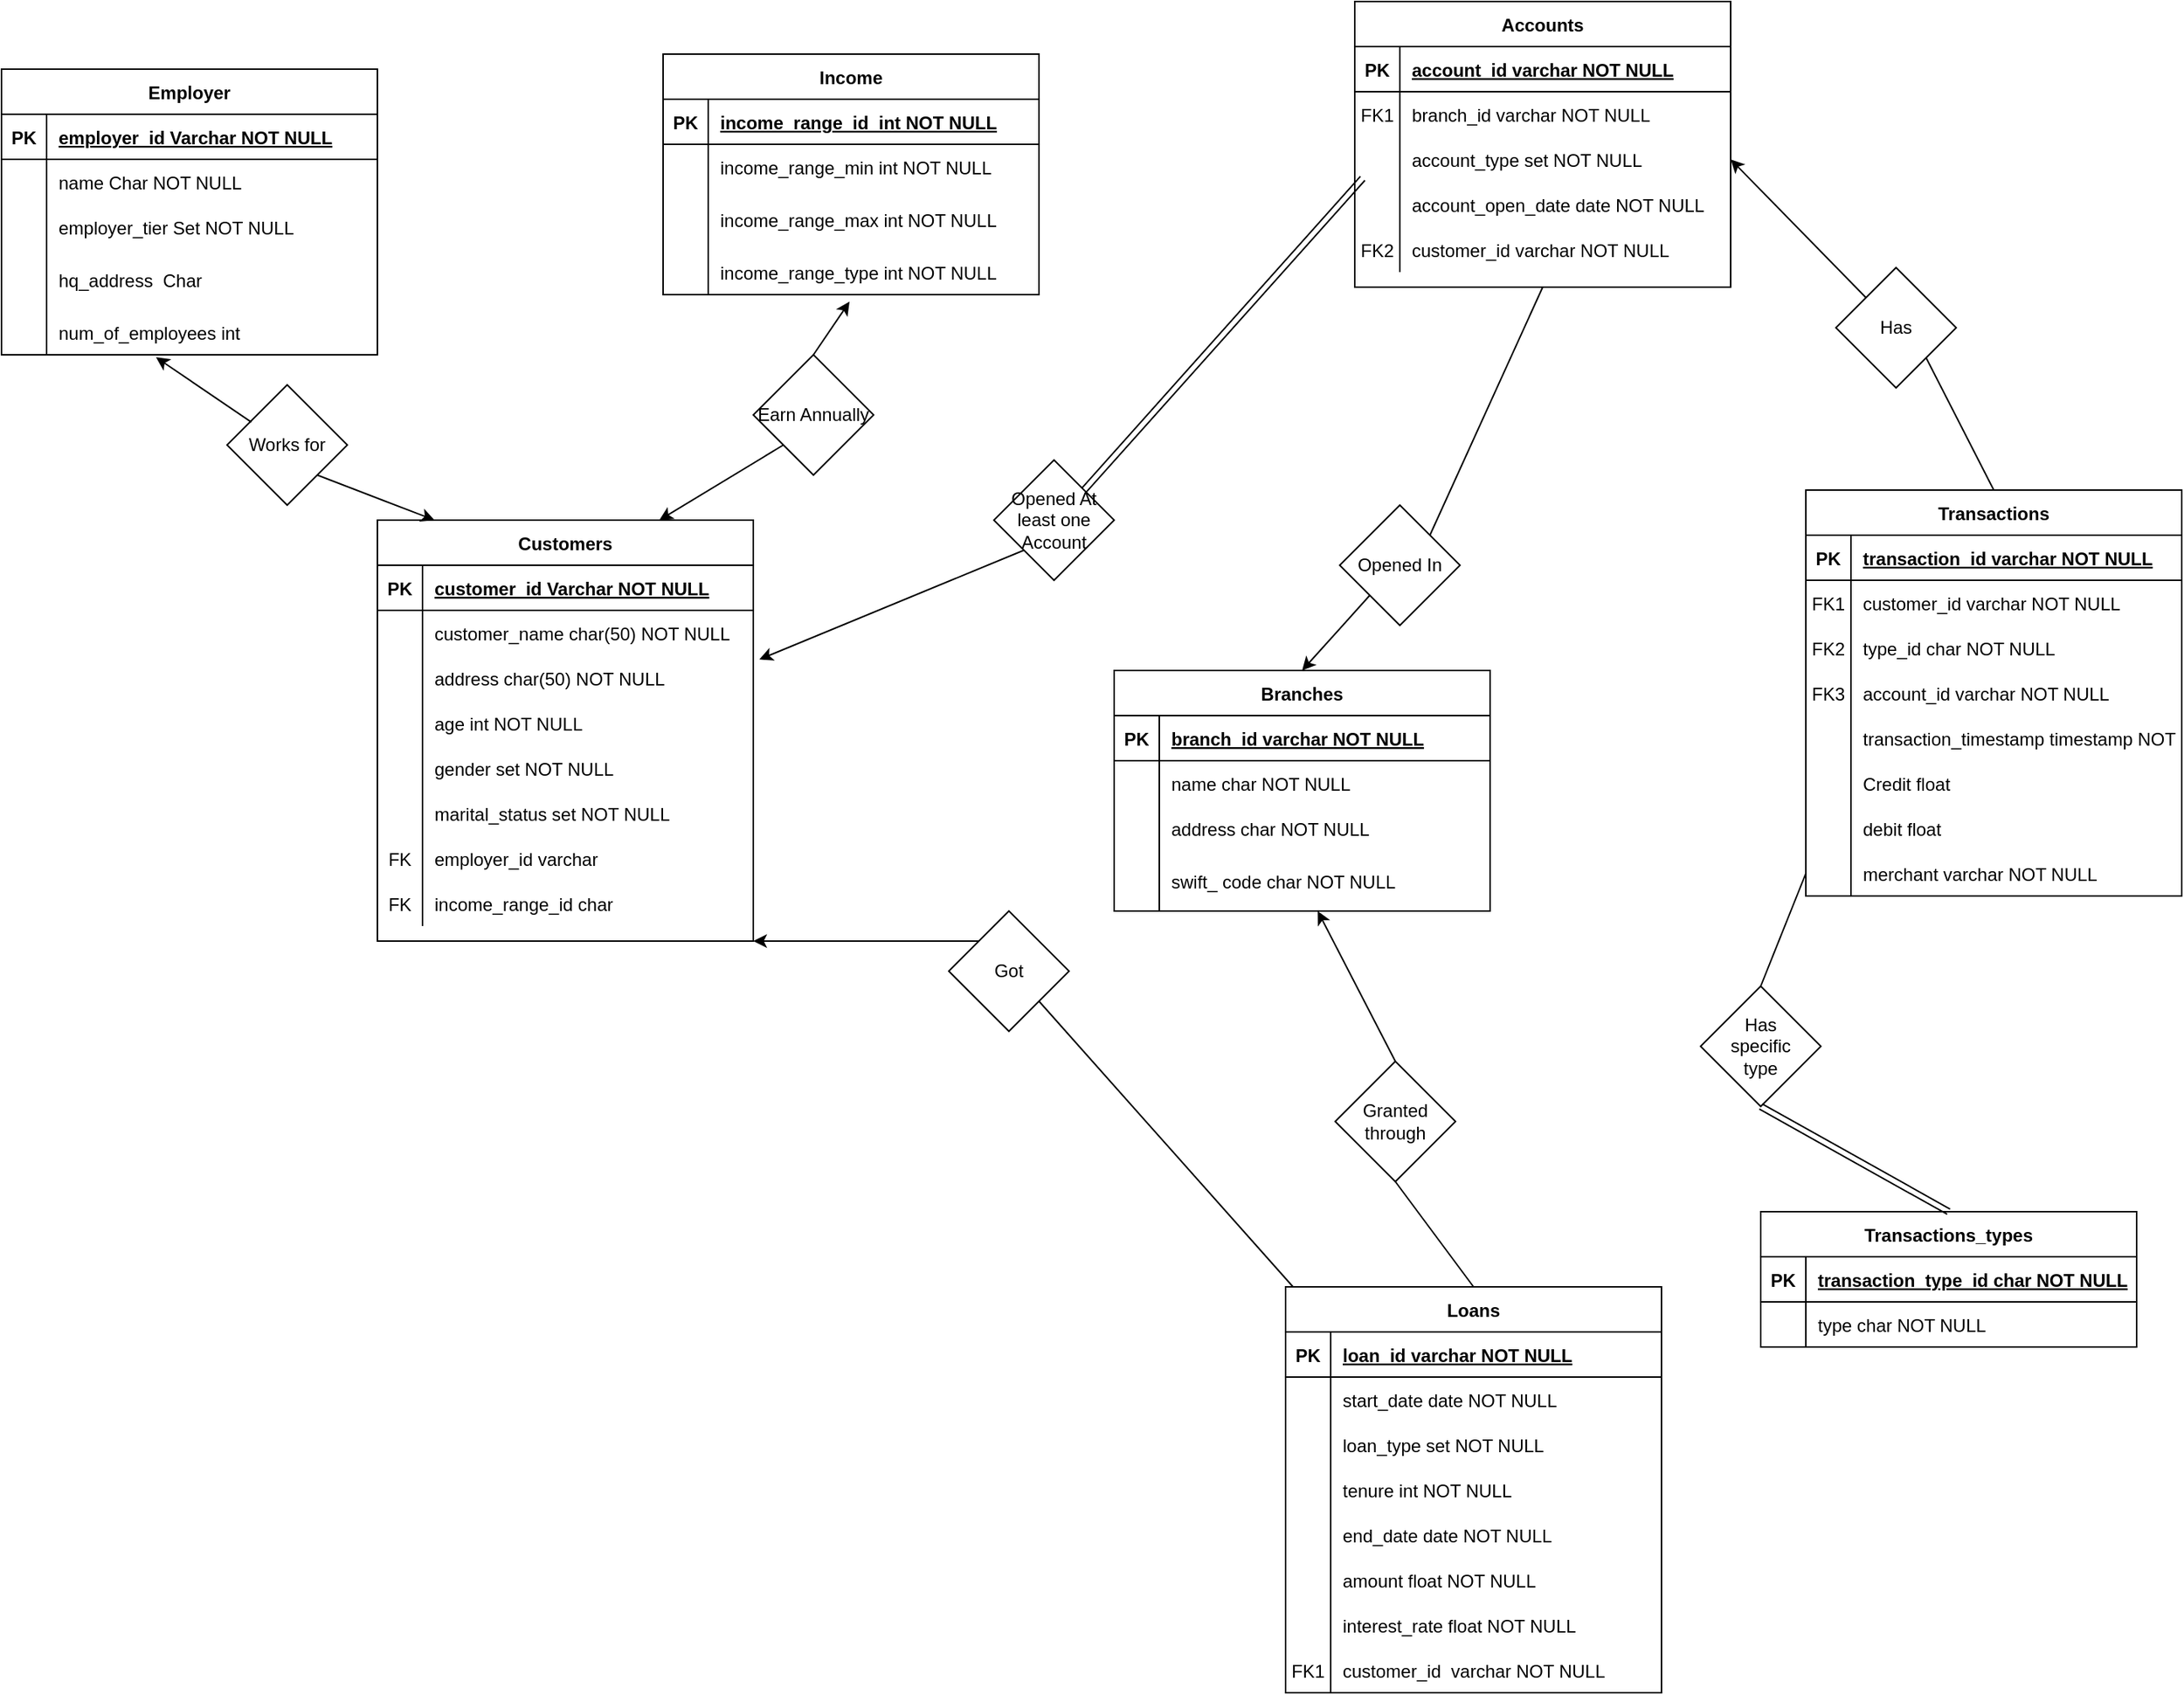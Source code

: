 <mxfile version="22.0.6" type="device">
  <diagram id="R2lEEEUBdFMjLlhIrx00" name="ER Diagram">
    <mxGraphModel dx="1114" dy="444" grid="1" gridSize="10" guides="1" tooltips="1" connect="1" arrows="1" fold="1" page="1" pageScale="1" pageWidth="827" pageHeight="583" math="0" shadow="0" extFonts="Permanent Marker^https://fonts.googleapis.com/css?family=Permanent+Marker">
      <root>
        <mxCell id="0" />
        <mxCell id="1" parent="0" />
        <mxCell id="C-vyLk0tnHw3VtMMgP7b-2" value="Accounts" style="shape=table;startSize=30;container=1;collapsible=1;childLayout=tableLayout;fixedRows=1;rowLines=0;fontStyle=1;align=center;resizeLast=1;" parent="1" vertex="1">
          <mxGeometry x="1080" y="35" width="250" height="190" as="geometry" />
        </mxCell>
        <mxCell id="C-vyLk0tnHw3VtMMgP7b-3" value="" style="shape=partialRectangle;collapsible=0;dropTarget=0;pointerEvents=0;fillColor=none;points=[[0,0.5],[1,0.5]];portConstraint=eastwest;top=0;left=0;right=0;bottom=1;" parent="C-vyLk0tnHw3VtMMgP7b-2" vertex="1">
          <mxGeometry y="30" width="250" height="30" as="geometry" />
        </mxCell>
        <mxCell id="C-vyLk0tnHw3VtMMgP7b-4" value="PK" style="shape=partialRectangle;overflow=hidden;connectable=0;fillColor=none;top=0;left=0;bottom=0;right=0;fontStyle=1;" parent="C-vyLk0tnHw3VtMMgP7b-3" vertex="1">
          <mxGeometry width="30" height="30" as="geometry">
            <mxRectangle width="30" height="30" as="alternateBounds" />
          </mxGeometry>
        </mxCell>
        <mxCell id="C-vyLk0tnHw3VtMMgP7b-5" value="account_id varchar NOT NULL " style="shape=partialRectangle;overflow=hidden;connectable=0;fillColor=none;top=0;left=0;bottom=0;right=0;align=left;spacingLeft=6;fontStyle=5;" parent="C-vyLk0tnHw3VtMMgP7b-3" vertex="1">
          <mxGeometry x="30" width="220" height="30" as="geometry">
            <mxRectangle width="220" height="30" as="alternateBounds" />
          </mxGeometry>
        </mxCell>
        <mxCell id="C-vyLk0tnHw3VtMMgP7b-9" value="" style="shape=partialRectangle;collapsible=0;dropTarget=0;pointerEvents=0;fillColor=none;points=[[0,0.5],[1,0.5]];portConstraint=eastwest;top=0;left=0;right=0;bottom=0;" parent="C-vyLk0tnHw3VtMMgP7b-2" vertex="1">
          <mxGeometry y="60" width="250" height="30" as="geometry" />
        </mxCell>
        <mxCell id="C-vyLk0tnHw3VtMMgP7b-10" value="FK1" style="shape=partialRectangle;overflow=hidden;connectable=0;fillColor=none;top=0;left=0;bottom=0;right=0;" parent="C-vyLk0tnHw3VtMMgP7b-9" vertex="1">
          <mxGeometry width="30" height="30" as="geometry">
            <mxRectangle width="30" height="30" as="alternateBounds" />
          </mxGeometry>
        </mxCell>
        <mxCell id="C-vyLk0tnHw3VtMMgP7b-11" value="branch_id varchar NOT NULL" style="shape=partialRectangle;overflow=hidden;connectable=0;fillColor=none;top=0;left=0;bottom=0;right=0;align=left;spacingLeft=6;" parent="C-vyLk0tnHw3VtMMgP7b-9" vertex="1">
          <mxGeometry x="30" width="220" height="30" as="geometry">
            <mxRectangle width="220" height="30" as="alternateBounds" />
          </mxGeometry>
        </mxCell>
        <mxCell id="MT02XNWZiNZW-hd3Ptqw-66" value="" style="shape=partialRectangle;collapsible=0;dropTarget=0;pointerEvents=0;fillColor=none;points=[[0,0.5],[1,0.5]];portConstraint=eastwest;top=0;left=0;right=0;bottom=0;" parent="C-vyLk0tnHw3VtMMgP7b-2" vertex="1">
          <mxGeometry y="90" width="250" height="30" as="geometry" />
        </mxCell>
        <mxCell id="MT02XNWZiNZW-hd3Ptqw-67" value="" style="shape=partialRectangle;overflow=hidden;connectable=0;fillColor=none;top=0;left=0;bottom=0;right=0;" parent="MT02XNWZiNZW-hd3Ptqw-66" vertex="1">
          <mxGeometry width="30" height="30" as="geometry">
            <mxRectangle width="30" height="30" as="alternateBounds" />
          </mxGeometry>
        </mxCell>
        <mxCell id="MT02XNWZiNZW-hd3Ptqw-68" value="account_type set NOT NULL" style="shape=partialRectangle;overflow=hidden;connectable=0;fillColor=none;top=0;left=0;bottom=0;right=0;align=left;spacingLeft=6;" parent="MT02XNWZiNZW-hd3Ptqw-66" vertex="1">
          <mxGeometry x="30" width="220" height="30" as="geometry">
            <mxRectangle width="220" height="30" as="alternateBounds" />
          </mxGeometry>
        </mxCell>
        <mxCell id="MT02XNWZiNZW-hd3Ptqw-69" value="" style="shape=partialRectangle;collapsible=0;dropTarget=0;pointerEvents=0;fillColor=none;points=[[0,0.5],[1,0.5]];portConstraint=eastwest;top=0;left=0;right=0;bottom=0;" parent="C-vyLk0tnHw3VtMMgP7b-2" vertex="1">
          <mxGeometry y="120" width="250" height="30" as="geometry" />
        </mxCell>
        <mxCell id="MT02XNWZiNZW-hd3Ptqw-70" value="" style="shape=partialRectangle;overflow=hidden;connectable=0;fillColor=none;top=0;left=0;bottom=0;right=0;" parent="MT02XNWZiNZW-hd3Ptqw-69" vertex="1">
          <mxGeometry width="30" height="30" as="geometry">
            <mxRectangle width="30" height="30" as="alternateBounds" />
          </mxGeometry>
        </mxCell>
        <mxCell id="MT02XNWZiNZW-hd3Ptqw-71" value="account_open_date date NOT NULL" style="shape=partialRectangle;overflow=hidden;connectable=0;fillColor=none;top=0;left=0;bottom=0;right=0;align=left;spacingLeft=6;" parent="MT02XNWZiNZW-hd3Ptqw-69" vertex="1">
          <mxGeometry x="30" width="220" height="30" as="geometry">
            <mxRectangle width="220" height="30" as="alternateBounds" />
          </mxGeometry>
        </mxCell>
        <mxCell id="MT02XNWZiNZW-hd3Ptqw-213" value="" style="shape=partialRectangle;collapsible=0;dropTarget=0;pointerEvents=0;fillColor=none;points=[[0,0.5],[1,0.5]];portConstraint=eastwest;top=0;left=0;right=0;bottom=0;" parent="C-vyLk0tnHw3VtMMgP7b-2" vertex="1">
          <mxGeometry y="150" width="250" height="30" as="geometry" />
        </mxCell>
        <mxCell id="MT02XNWZiNZW-hd3Ptqw-214" value="FK2" style="shape=partialRectangle;overflow=hidden;connectable=0;fillColor=none;top=0;left=0;bottom=0;right=0;" parent="MT02XNWZiNZW-hd3Ptqw-213" vertex="1">
          <mxGeometry width="30" height="30" as="geometry">
            <mxRectangle width="30" height="30" as="alternateBounds" />
          </mxGeometry>
        </mxCell>
        <mxCell id="MT02XNWZiNZW-hd3Ptqw-215" value="customer_id varchar NOT NULL" style="shape=partialRectangle;overflow=hidden;connectable=0;fillColor=none;top=0;left=0;bottom=0;right=0;align=left;spacingLeft=6;" parent="MT02XNWZiNZW-hd3Ptqw-213" vertex="1">
          <mxGeometry x="30" width="220" height="30" as="geometry">
            <mxRectangle width="220" height="30" as="alternateBounds" />
          </mxGeometry>
        </mxCell>
        <mxCell id="C-vyLk0tnHw3VtMMgP7b-23" value="Customers" style="shape=table;startSize=30;container=1;collapsible=1;childLayout=tableLayout;fixedRows=1;rowLines=0;fontStyle=1;align=center;resizeLast=1;" parent="1" vertex="1">
          <mxGeometry x="430" y="380" width="250" height="280" as="geometry" />
        </mxCell>
        <mxCell id="C-vyLk0tnHw3VtMMgP7b-24" value="" style="shape=partialRectangle;collapsible=0;dropTarget=0;pointerEvents=0;fillColor=none;points=[[0,0.5],[1,0.5]];portConstraint=eastwest;top=0;left=0;right=0;bottom=1;" parent="C-vyLk0tnHw3VtMMgP7b-23" vertex="1">
          <mxGeometry y="30" width="250" height="30" as="geometry" />
        </mxCell>
        <mxCell id="C-vyLk0tnHw3VtMMgP7b-25" value="PK" style="shape=partialRectangle;overflow=hidden;connectable=0;fillColor=none;top=0;left=0;bottom=0;right=0;fontStyle=1;" parent="C-vyLk0tnHw3VtMMgP7b-24" vertex="1">
          <mxGeometry width="30" height="30" as="geometry">
            <mxRectangle width="30" height="30" as="alternateBounds" />
          </mxGeometry>
        </mxCell>
        <mxCell id="C-vyLk0tnHw3VtMMgP7b-26" value="customer_id Varchar NOT NULL" style="shape=partialRectangle;overflow=hidden;connectable=0;fillColor=none;top=0;left=0;bottom=0;right=0;align=left;spacingLeft=6;fontStyle=5;" parent="C-vyLk0tnHw3VtMMgP7b-24" vertex="1">
          <mxGeometry x="30" width="220" height="30" as="geometry">
            <mxRectangle width="220" height="30" as="alternateBounds" />
          </mxGeometry>
        </mxCell>
        <mxCell id="C-vyLk0tnHw3VtMMgP7b-27" value="" style="shape=partialRectangle;collapsible=0;dropTarget=0;pointerEvents=0;fillColor=none;points=[[0,0.5],[1,0.5]];portConstraint=eastwest;top=0;left=0;right=0;bottom=0;" parent="C-vyLk0tnHw3VtMMgP7b-23" vertex="1">
          <mxGeometry y="60" width="250" height="30" as="geometry" />
        </mxCell>
        <mxCell id="C-vyLk0tnHw3VtMMgP7b-28" value="" style="shape=partialRectangle;overflow=hidden;connectable=0;fillColor=none;top=0;left=0;bottom=0;right=0;" parent="C-vyLk0tnHw3VtMMgP7b-27" vertex="1">
          <mxGeometry width="30" height="30" as="geometry">
            <mxRectangle width="30" height="30" as="alternateBounds" />
          </mxGeometry>
        </mxCell>
        <mxCell id="C-vyLk0tnHw3VtMMgP7b-29" value="customer_name char(50) NOT NULL" style="shape=partialRectangle;overflow=hidden;connectable=0;fillColor=none;top=0;left=0;bottom=0;right=0;align=left;spacingLeft=6;" parent="C-vyLk0tnHw3VtMMgP7b-27" vertex="1">
          <mxGeometry x="30" width="220" height="30" as="geometry">
            <mxRectangle width="220" height="30" as="alternateBounds" />
          </mxGeometry>
        </mxCell>
        <mxCell id="MT02XNWZiNZW-hd3Ptqw-57" value="" style="shape=partialRectangle;collapsible=0;dropTarget=0;pointerEvents=0;fillColor=none;points=[[0,0.5],[1,0.5]];portConstraint=eastwest;top=0;left=0;right=0;bottom=0;" parent="C-vyLk0tnHw3VtMMgP7b-23" vertex="1">
          <mxGeometry y="90" width="250" height="30" as="geometry" />
        </mxCell>
        <mxCell id="MT02XNWZiNZW-hd3Ptqw-58" value="" style="shape=partialRectangle;overflow=hidden;connectable=0;fillColor=none;top=0;left=0;bottom=0;right=0;" parent="MT02XNWZiNZW-hd3Ptqw-57" vertex="1">
          <mxGeometry width="30" height="30" as="geometry">
            <mxRectangle width="30" height="30" as="alternateBounds" />
          </mxGeometry>
        </mxCell>
        <mxCell id="MT02XNWZiNZW-hd3Ptqw-59" value="address char(50) NOT NULL" style="shape=partialRectangle;overflow=hidden;connectable=0;fillColor=none;top=0;left=0;bottom=0;right=0;align=left;spacingLeft=6;" parent="MT02XNWZiNZW-hd3Ptqw-57" vertex="1">
          <mxGeometry x="30" width="220" height="30" as="geometry">
            <mxRectangle width="220" height="30" as="alternateBounds" />
          </mxGeometry>
        </mxCell>
        <mxCell id="MT02XNWZiNZW-hd3Ptqw-60" value="" style="shape=partialRectangle;collapsible=0;dropTarget=0;pointerEvents=0;fillColor=none;points=[[0,0.5],[1,0.5]];portConstraint=eastwest;top=0;left=0;right=0;bottom=0;" parent="C-vyLk0tnHw3VtMMgP7b-23" vertex="1">
          <mxGeometry y="120" width="250" height="30" as="geometry" />
        </mxCell>
        <mxCell id="MT02XNWZiNZW-hd3Ptqw-61" value="" style="shape=partialRectangle;overflow=hidden;connectable=0;fillColor=none;top=0;left=0;bottom=0;right=0;" parent="MT02XNWZiNZW-hd3Ptqw-60" vertex="1">
          <mxGeometry width="30" height="30" as="geometry">
            <mxRectangle width="30" height="30" as="alternateBounds" />
          </mxGeometry>
        </mxCell>
        <mxCell id="MT02XNWZiNZW-hd3Ptqw-62" value="age int NOT NULL" style="shape=partialRectangle;overflow=hidden;connectable=0;fillColor=none;top=0;left=0;bottom=0;right=0;align=left;spacingLeft=6;" parent="MT02XNWZiNZW-hd3Ptqw-60" vertex="1">
          <mxGeometry x="30" width="220" height="30" as="geometry">
            <mxRectangle width="220" height="30" as="alternateBounds" />
          </mxGeometry>
        </mxCell>
        <mxCell id="MT02XNWZiNZW-hd3Ptqw-63" value="" style="shape=partialRectangle;collapsible=0;dropTarget=0;pointerEvents=0;fillColor=none;points=[[0,0.5],[1,0.5]];portConstraint=eastwest;top=0;left=0;right=0;bottom=0;" parent="C-vyLk0tnHw3VtMMgP7b-23" vertex="1">
          <mxGeometry y="150" width="250" height="30" as="geometry" />
        </mxCell>
        <mxCell id="MT02XNWZiNZW-hd3Ptqw-64" value="" style="shape=partialRectangle;overflow=hidden;connectable=0;fillColor=none;top=0;left=0;bottom=0;right=0;" parent="MT02XNWZiNZW-hd3Ptqw-63" vertex="1">
          <mxGeometry width="30" height="30" as="geometry">
            <mxRectangle width="30" height="30" as="alternateBounds" />
          </mxGeometry>
        </mxCell>
        <mxCell id="MT02XNWZiNZW-hd3Ptqw-65" value="gender set NOT NULL" style="shape=partialRectangle;overflow=hidden;connectable=0;fillColor=none;top=0;left=0;bottom=0;right=0;align=left;spacingLeft=6;" parent="MT02XNWZiNZW-hd3Ptqw-63" vertex="1">
          <mxGeometry x="30" width="220" height="30" as="geometry">
            <mxRectangle width="220" height="30" as="alternateBounds" />
          </mxGeometry>
        </mxCell>
        <mxCell id="_I-OVzfhPA29RqmjXdF2-1" value="" style="shape=partialRectangle;collapsible=0;dropTarget=0;pointerEvents=0;fillColor=none;points=[[0,0.5],[1,0.5]];portConstraint=eastwest;top=0;left=0;right=0;bottom=0;" parent="C-vyLk0tnHw3VtMMgP7b-23" vertex="1">
          <mxGeometry y="180" width="250" height="30" as="geometry" />
        </mxCell>
        <mxCell id="_I-OVzfhPA29RqmjXdF2-2" value="" style="shape=partialRectangle;overflow=hidden;connectable=0;fillColor=none;top=0;left=0;bottom=0;right=0;" parent="_I-OVzfhPA29RqmjXdF2-1" vertex="1">
          <mxGeometry width="30" height="30" as="geometry">
            <mxRectangle width="30" height="30" as="alternateBounds" />
          </mxGeometry>
        </mxCell>
        <mxCell id="_I-OVzfhPA29RqmjXdF2-3" value="marital_status set NOT NULL" style="shape=partialRectangle;overflow=hidden;connectable=0;fillColor=none;top=0;left=0;bottom=0;right=0;align=left;spacingLeft=6;" parent="_I-OVzfhPA29RqmjXdF2-1" vertex="1">
          <mxGeometry x="30" width="220" height="30" as="geometry">
            <mxRectangle width="220" height="30" as="alternateBounds" />
          </mxGeometry>
        </mxCell>
        <mxCell id="_I-OVzfhPA29RqmjXdF2-23" value="" style="shape=partialRectangle;collapsible=0;dropTarget=0;pointerEvents=0;fillColor=none;points=[[0,0.5],[1,0.5]];portConstraint=eastwest;top=0;left=0;right=0;bottom=0;" parent="C-vyLk0tnHw3VtMMgP7b-23" vertex="1">
          <mxGeometry y="210" width="250" height="30" as="geometry" />
        </mxCell>
        <mxCell id="_I-OVzfhPA29RqmjXdF2-24" value="FK" style="shape=partialRectangle;overflow=hidden;connectable=0;fillColor=none;top=0;left=0;bottom=0;right=0;" parent="_I-OVzfhPA29RqmjXdF2-23" vertex="1">
          <mxGeometry width="30" height="30" as="geometry">
            <mxRectangle width="30" height="30" as="alternateBounds" />
          </mxGeometry>
        </mxCell>
        <mxCell id="_I-OVzfhPA29RqmjXdF2-25" value="employer_id varchar " style="shape=partialRectangle;overflow=hidden;connectable=0;fillColor=none;top=0;left=0;bottom=0;right=0;align=left;spacingLeft=6;" parent="_I-OVzfhPA29RqmjXdF2-23" vertex="1">
          <mxGeometry x="30" width="220" height="30" as="geometry">
            <mxRectangle width="220" height="30" as="alternateBounds" />
          </mxGeometry>
        </mxCell>
        <mxCell id="_I-OVzfhPA29RqmjXdF2-26" value="" style="shape=partialRectangle;collapsible=0;dropTarget=0;pointerEvents=0;fillColor=none;points=[[0,0.5],[1,0.5]];portConstraint=eastwest;top=0;left=0;right=0;bottom=0;" parent="C-vyLk0tnHw3VtMMgP7b-23" vertex="1">
          <mxGeometry y="240" width="250" height="30" as="geometry" />
        </mxCell>
        <mxCell id="_I-OVzfhPA29RqmjXdF2-27" value="FK" style="shape=partialRectangle;overflow=hidden;connectable=0;fillColor=none;top=0;left=0;bottom=0;right=0;" parent="_I-OVzfhPA29RqmjXdF2-26" vertex="1">
          <mxGeometry width="30" height="30" as="geometry">
            <mxRectangle width="30" height="30" as="alternateBounds" />
          </mxGeometry>
        </mxCell>
        <mxCell id="_I-OVzfhPA29RqmjXdF2-28" value="income_range_id char" style="shape=partialRectangle;overflow=hidden;connectable=0;fillColor=none;top=0;left=0;bottom=0;right=0;align=left;spacingLeft=6;" parent="_I-OVzfhPA29RqmjXdF2-26" vertex="1">
          <mxGeometry x="30" width="220" height="30" as="geometry">
            <mxRectangle width="220" height="30" as="alternateBounds" />
          </mxGeometry>
        </mxCell>
        <mxCell id="MT02XNWZiNZW-hd3Ptqw-93" value="Transactions" style="shape=table;startSize=30;container=1;collapsible=1;childLayout=tableLayout;fixedRows=1;rowLines=0;fontStyle=1;align=center;resizeLast=1;" parent="1" vertex="1">
          <mxGeometry x="1380" y="360" width="250" height="270" as="geometry" />
        </mxCell>
        <mxCell id="MT02XNWZiNZW-hd3Ptqw-94" value="" style="shape=partialRectangle;collapsible=0;dropTarget=0;pointerEvents=0;fillColor=none;points=[[0,0.5],[1,0.5]];portConstraint=eastwest;top=0;left=0;right=0;bottom=1;" parent="MT02XNWZiNZW-hd3Ptqw-93" vertex="1">
          <mxGeometry y="30" width="250" height="30" as="geometry" />
        </mxCell>
        <mxCell id="MT02XNWZiNZW-hd3Ptqw-95" value="PK" style="shape=partialRectangle;overflow=hidden;connectable=0;fillColor=none;top=0;left=0;bottom=0;right=0;fontStyle=1;" parent="MT02XNWZiNZW-hd3Ptqw-94" vertex="1">
          <mxGeometry width="30" height="30" as="geometry">
            <mxRectangle width="30" height="30" as="alternateBounds" />
          </mxGeometry>
        </mxCell>
        <mxCell id="MT02XNWZiNZW-hd3Ptqw-96" value="transaction_id varchar NOT NULL " style="shape=partialRectangle;overflow=hidden;connectable=0;fillColor=none;top=0;left=0;bottom=0;right=0;align=left;spacingLeft=6;fontStyle=5;" parent="MT02XNWZiNZW-hd3Ptqw-94" vertex="1">
          <mxGeometry x="30" width="220" height="30" as="geometry">
            <mxRectangle width="220" height="30" as="alternateBounds" />
          </mxGeometry>
        </mxCell>
        <mxCell id="MT02XNWZiNZW-hd3Ptqw-97" value="" style="shape=partialRectangle;collapsible=0;dropTarget=0;pointerEvents=0;fillColor=none;points=[[0,0.5],[1,0.5]];portConstraint=eastwest;top=0;left=0;right=0;bottom=0;" parent="MT02XNWZiNZW-hd3Ptqw-93" vertex="1">
          <mxGeometry y="60" width="250" height="30" as="geometry" />
        </mxCell>
        <mxCell id="MT02XNWZiNZW-hd3Ptqw-98" value="FK1" style="shape=partialRectangle;overflow=hidden;connectable=0;fillColor=none;top=0;left=0;bottom=0;right=0;" parent="MT02XNWZiNZW-hd3Ptqw-97" vertex="1">
          <mxGeometry width="30" height="30" as="geometry">
            <mxRectangle width="30" height="30" as="alternateBounds" />
          </mxGeometry>
        </mxCell>
        <mxCell id="MT02XNWZiNZW-hd3Ptqw-99" value="customer_id varchar NOT NULL" style="shape=partialRectangle;overflow=hidden;connectable=0;fillColor=none;top=0;left=0;bottom=0;right=0;align=left;spacingLeft=6;" parent="MT02XNWZiNZW-hd3Ptqw-97" vertex="1">
          <mxGeometry x="30" width="220" height="30" as="geometry">
            <mxRectangle width="220" height="30" as="alternateBounds" />
          </mxGeometry>
        </mxCell>
        <mxCell id="MT02XNWZiNZW-hd3Ptqw-103" value="" style="shape=partialRectangle;collapsible=0;dropTarget=0;pointerEvents=0;fillColor=none;points=[[0,0.5],[1,0.5]];portConstraint=eastwest;top=0;left=0;right=0;bottom=0;" parent="MT02XNWZiNZW-hd3Ptqw-93" vertex="1">
          <mxGeometry y="90" width="250" height="30" as="geometry" />
        </mxCell>
        <mxCell id="MT02XNWZiNZW-hd3Ptqw-104" value="FK2" style="shape=partialRectangle;overflow=hidden;connectable=0;fillColor=none;top=0;left=0;bottom=0;right=0;" parent="MT02XNWZiNZW-hd3Ptqw-103" vertex="1">
          <mxGeometry width="30" height="30" as="geometry">
            <mxRectangle width="30" height="30" as="alternateBounds" />
          </mxGeometry>
        </mxCell>
        <mxCell id="MT02XNWZiNZW-hd3Ptqw-105" value="type_id char NOT NULL" style="shape=partialRectangle;overflow=hidden;connectable=0;fillColor=none;top=0;left=0;bottom=0;right=0;align=left;spacingLeft=6;" parent="MT02XNWZiNZW-hd3Ptqw-103" vertex="1">
          <mxGeometry x="30" width="220" height="30" as="geometry">
            <mxRectangle width="220" height="30" as="alternateBounds" />
          </mxGeometry>
        </mxCell>
        <mxCell id="MT02XNWZiNZW-hd3Ptqw-106" value="" style="shape=partialRectangle;collapsible=0;dropTarget=0;pointerEvents=0;fillColor=none;points=[[0,0.5],[1,0.5]];portConstraint=eastwest;top=0;left=0;right=0;bottom=0;" parent="MT02XNWZiNZW-hd3Ptqw-93" vertex="1">
          <mxGeometry y="120" width="250" height="30" as="geometry" />
        </mxCell>
        <mxCell id="MT02XNWZiNZW-hd3Ptqw-107" value="FK3" style="shape=partialRectangle;overflow=hidden;connectable=0;fillColor=none;top=0;left=0;bottom=0;right=0;" parent="MT02XNWZiNZW-hd3Ptqw-106" vertex="1">
          <mxGeometry width="30" height="30" as="geometry">
            <mxRectangle width="30" height="30" as="alternateBounds" />
          </mxGeometry>
        </mxCell>
        <mxCell id="MT02XNWZiNZW-hd3Ptqw-108" value="account_id varchar NOT NULL" style="shape=partialRectangle;overflow=hidden;connectable=0;fillColor=none;top=0;left=0;bottom=0;right=0;align=left;spacingLeft=6;" parent="MT02XNWZiNZW-hd3Ptqw-106" vertex="1">
          <mxGeometry x="30" width="220" height="30" as="geometry">
            <mxRectangle width="220" height="30" as="alternateBounds" />
          </mxGeometry>
        </mxCell>
        <mxCell id="MT02XNWZiNZW-hd3Ptqw-109" value="" style="shape=partialRectangle;collapsible=0;dropTarget=0;pointerEvents=0;fillColor=none;points=[[0,0.5],[1,0.5]];portConstraint=eastwest;top=0;left=0;right=0;bottom=0;" parent="MT02XNWZiNZW-hd3Ptqw-93" vertex="1">
          <mxGeometry y="150" width="250" height="30" as="geometry" />
        </mxCell>
        <mxCell id="MT02XNWZiNZW-hd3Ptqw-110" value="" style="shape=partialRectangle;overflow=hidden;connectable=0;fillColor=none;top=0;left=0;bottom=0;right=0;" parent="MT02XNWZiNZW-hd3Ptqw-109" vertex="1">
          <mxGeometry width="30" height="30" as="geometry">
            <mxRectangle width="30" height="30" as="alternateBounds" />
          </mxGeometry>
        </mxCell>
        <mxCell id="MT02XNWZiNZW-hd3Ptqw-111" value="transaction_timestamp timestamp NOT NULL" style="shape=partialRectangle;overflow=hidden;connectable=0;fillColor=none;top=0;left=0;bottom=0;right=0;align=left;spacingLeft=6;" parent="MT02XNWZiNZW-hd3Ptqw-109" vertex="1">
          <mxGeometry x="30" width="220" height="30" as="geometry">
            <mxRectangle width="220" height="30" as="alternateBounds" />
          </mxGeometry>
        </mxCell>
        <mxCell id="MT02XNWZiNZW-hd3Ptqw-192" value="" style="shape=partialRectangle;collapsible=0;dropTarget=0;pointerEvents=0;fillColor=none;points=[[0,0.5],[1,0.5]];portConstraint=eastwest;top=0;left=0;right=0;bottom=0;" parent="MT02XNWZiNZW-hd3Ptqw-93" vertex="1">
          <mxGeometry y="180" width="250" height="30" as="geometry" />
        </mxCell>
        <mxCell id="MT02XNWZiNZW-hd3Ptqw-193" value="" style="shape=partialRectangle;overflow=hidden;connectable=0;fillColor=none;top=0;left=0;bottom=0;right=0;" parent="MT02XNWZiNZW-hd3Ptqw-192" vertex="1">
          <mxGeometry width="30" height="30" as="geometry">
            <mxRectangle width="30" height="30" as="alternateBounds" />
          </mxGeometry>
        </mxCell>
        <mxCell id="MT02XNWZiNZW-hd3Ptqw-194" value="Credit float " style="shape=partialRectangle;overflow=hidden;connectable=0;fillColor=none;top=0;left=0;bottom=0;right=0;align=left;spacingLeft=6;" parent="MT02XNWZiNZW-hd3Ptqw-192" vertex="1">
          <mxGeometry x="30" width="220" height="30" as="geometry">
            <mxRectangle width="220" height="30" as="alternateBounds" />
          </mxGeometry>
        </mxCell>
        <mxCell id="MT02XNWZiNZW-hd3Ptqw-195" value="" style="shape=partialRectangle;collapsible=0;dropTarget=0;pointerEvents=0;fillColor=none;points=[[0,0.5],[1,0.5]];portConstraint=eastwest;top=0;left=0;right=0;bottom=0;" parent="MT02XNWZiNZW-hd3Ptqw-93" vertex="1">
          <mxGeometry y="210" width="250" height="30" as="geometry" />
        </mxCell>
        <mxCell id="MT02XNWZiNZW-hd3Ptqw-196" value="" style="shape=partialRectangle;overflow=hidden;connectable=0;fillColor=none;top=0;left=0;bottom=0;right=0;" parent="MT02XNWZiNZW-hd3Ptqw-195" vertex="1">
          <mxGeometry width="30" height="30" as="geometry">
            <mxRectangle width="30" height="30" as="alternateBounds" />
          </mxGeometry>
        </mxCell>
        <mxCell id="MT02XNWZiNZW-hd3Ptqw-197" value="debit float" style="shape=partialRectangle;overflow=hidden;connectable=0;fillColor=none;top=0;left=0;bottom=0;right=0;align=left;spacingLeft=6;" parent="MT02XNWZiNZW-hd3Ptqw-195" vertex="1">
          <mxGeometry x="30" width="220" height="30" as="geometry">
            <mxRectangle width="220" height="30" as="alternateBounds" />
          </mxGeometry>
        </mxCell>
        <mxCell id="_I-OVzfhPA29RqmjXdF2-46" value="" style="shape=partialRectangle;collapsible=0;dropTarget=0;pointerEvents=0;fillColor=none;points=[[0,0.5],[1,0.5]];portConstraint=eastwest;top=0;left=0;right=0;bottom=0;" parent="MT02XNWZiNZW-hd3Ptqw-93" vertex="1">
          <mxGeometry y="240" width="250" height="30" as="geometry" />
        </mxCell>
        <mxCell id="_I-OVzfhPA29RqmjXdF2-47" value="" style="shape=partialRectangle;overflow=hidden;connectable=0;fillColor=none;top=0;left=0;bottom=0;right=0;" parent="_I-OVzfhPA29RqmjXdF2-46" vertex="1">
          <mxGeometry width="30" height="30" as="geometry">
            <mxRectangle width="30" height="30" as="alternateBounds" />
          </mxGeometry>
        </mxCell>
        <mxCell id="_I-OVzfhPA29RqmjXdF2-48" value="merchant varchar NOT NULL" style="shape=partialRectangle;overflow=hidden;connectable=0;fillColor=none;top=0;left=0;bottom=0;right=0;align=left;spacingLeft=6;" parent="_I-OVzfhPA29RqmjXdF2-46" vertex="1">
          <mxGeometry x="30" width="220" height="30" as="geometry">
            <mxRectangle width="220" height="30" as="alternateBounds" />
          </mxGeometry>
        </mxCell>
        <mxCell id="MT02XNWZiNZW-hd3Ptqw-216" value="Loans" style="shape=table;startSize=30;container=1;collapsible=1;childLayout=tableLayout;fixedRows=1;rowLines=0;fontStyle=1;align=center;resizeLast=1;" parent="1" vertex="1">
          <mxGeometry x="1034" y="890" width="250" height="270" as="geometry" />
        </mxCell>
        <mxCell id="MT02XNWZiNZW-hd3Ptqw-217" value="" style="shape=partialRectangle;collapsible=0;dropTarget=0;pointerEvents=0;fillColor=none;points=[[0,0.5],[1,0.5]];portConstraint=eastwest;top=0;left=0;right=0;bottom=1;" parent="MT02XNWZiNZW-hd3Ptqw-216" vertex="1">
          <mxGeometry y="30" width="250" height="30" as="geometry" />
        </mxCell>
        <mxCell id="MT02XNWZiNZW-hd3Ptqw-218" value="PK" style="shape=partialRectangle;overflow=hidden;connectable=0;fillColor=none;top=0;left=0;bottom=0;right=0;fontStyle=1;" parent="MT02XNWZiNZW-hd3Ptqw-217" vertex="1">
          <mxGeometry width="30" height="30" as="geometry">
            <mxRectangle width="30" height="30" as="alternateBounds" />
          </mxGeometry>
        </mxCell>
        <mxCell id="MT02XNWZiNZW-hd3Ptqw-219" value="loan_id varchar NOT NULL " style="shape=partialRectangle;overflow=hidden;connectable=0;fillColor=none;top=0;left=0;bottom=0;right=0;align=left;spacingLeft=6;fontStyle=5;" parent="MT02XNWZiNZW-hd3Ptqw-217" vertex="1">
          <mxGeometry x="30" width="220" height="30" as="geometry">
            <mxRectangle width="220" height="30" as="alternateBounds" />
          </mxGeometry>
        </mxCell>
        <mxCell id="MT02XNWZiNZW-hd3Ptqw-220" value="" style="shape=partialRectangle;collapsible=0;dropTarget=0;pointerEvents=0;fillColor=none;points=[[0,0.5],[1,0.5]];portConstraint=eastwest;top=0;left=0;right=0;bottom=0;" parent="MT02XNWZiNZW-hd3Ptqw-216" vertex="1">
          <mxGeometry y="60" width="250" height="30" as="geometry" />
        </mxCell>
        <mxCell id="MT02XNWZiNZW-hd3Ptqw-221" value="" style="shape=partialRectangle;overflow=hidden;connectable=0;fillColor=none;top=0;left=0;bottom=0;right=0;" parent="MT02XNWZiNZW-hd3Ptqw-220" vertex="1">
          <mxGeometry width="30" height="30" as="geometry">
            <mxRectangle width="30" height="30" as="alternateBounds" />
          </mxGeometry>
        </mxCell>
        <mxCell id="MT02XNWZiNZW-hd3Ptqw-222" value="start_date date NOT NULL" style="shape=partialRectangle;overflow=hidden;connectable=0;fillColor=none;top=0;left=0;bottom=0;right=0;align=left;spacingLeft=6;" parent="MT02XNWZiNZW-hd3Ptqw-220" vertex="1">
          <mxGeometry x="30" width="220" height="30" as="geometry">
            <mxRectangle width="220" height="30" as="alternateBounds" />
          </mxGeometry>
        </mxCell>
        <mxCell id="MT02XNWZiNZW-hd3Ptqw-223" value="" style="shape=partialRectangle;collapsible=0;dropTarget=0;pointerEvents=0;fillColor=none;points=[[0,0.5],[1,0.5]];portConstraint=eastwest;top=0;left=0;right=0;bottom=0;" parent="MT02XNWZiNZW-hd3Ptqw-216" vertex="1">
          <mxGeometry y="90" width="250" height="30" as="geometry" />
        </mxCell>
        <mxCell id="MT02XNWZiNZW-hd3Ptqw-224" value="" style="shape=partialRectangle;overflow=hidden;connectable=0;fillColor=none;top=0;left=0;bottom=0;right=0;" parent="MT02XNWZiNZW-hd3Ptqw-223" vertex="1">
          <mxGeometry width="30" height="30" as="geometry">
            <mxRectangle width="30" height="30" as="alternateBounds" />
          </mxGeometry>
        </mxCell>
        <mxCell id="MT02XNWZiNZW-hd3Ptqw-225" value="loan_type set NOT NULL" style="shape=partialRectangle;overflow=hidden;connectable=0;fillColor=none;top=0;left=0;bottom=0;right=0;align=left;spacingLeft=6;" parent="MT02XNWZiNZW-hd3Ptqw-223" vertex="1">
          <mxGeometry x="30" width="220" height="30" as="geometry">
            <mxRectangle width="220" height="30" as="alternateBounds" />
          </mxGeometry>
        </mxCell>
        <mxCell id="MT02XNWZiNZW-hd3Ptqw-226" value="" style="shape=partialRectangle;collapsible=0;dropTarget=0;pointerEvents=0;fillColor=none;points=[[0,0.5],[1,0.5]];portConstraint=eastwest;top=0;left=0;right=0;bottom=0;" parent="MT02XNWZiNZW-hd3Ptqw-216" vertex="1">
          <mxGeometry y="120" width="250" height="30" as="geometry" />
        </mxCell>
        <mxCell id="MT02XNWZiNZW-hd3Ptqw-227" value="" style="shape=partialRectangle;overflow=hidden;connectable=0;fillColor=none;top=0;left=0;bottom=0;right=0;" parent="MT02XNWZiNZW-hd3Ptqw-226" vertex="1">
          <mxGeometry width="30" height="30" as="geometry">
            <mxRectangle width="30" height="30" as="alternateBounds" />
          </mxGeometry>
        </mxCell>
        <mxCell id="MT02XNWZiNZW-hd3Ptqw-228" value="tenure int NOT NULL" style="shape=partialRectangle;overflow=hidden;connectable=0;fillColor=none;top=0;left=0;bottom=0;right=0;align=left;spacingLeft=6;" parent="MT02XNWZiNZW-hd3Ptqw-226" vertex="1">
          <mxGeometry x="30" width="220" height="30" as="geometry">
            <mxRectangle width="220" height="30" as="alternateBounds" />
          </mxGeometry>
        </mxCell>
        <mxCell id="MT02XNWZiNZW-hd3Ptqw-229" value="" style="shape=partialRectangle;collapsible=0;dropTarget=0;pointerEvents=0;fillColor=none;points=[[0,0.5],[1,0.5]];portConstraint=eastwest;top=0;left=0;right=0;bottom=0;" parent="MT02XNWZiNZW-hd3Ptqw-216" vertex="1">
          <mxGeometry y="150" width="250" height="30" as="geometry" />
        </mxCell>
        <mxCell id="MT02XNWZiNZW-hd3Ptqw-230" value="" style="shape=partialRectangle;overflow=hidden;connectable=0;fillColor=none;top=0;left=0;bottom=0;right=0;" parent="MT02XNWZiNZW-hd3Ptqw-229" vertex="1">
          <mxGeometry width="30" height="30" as="geometry">
            <mxRectangle width="30" height="30" as="alternateBounds" />
          </mxGeometry>
        </mxCell>
        <mxCell id="MT02XNWZiNZW-hd3Ptqw-231" value="end_date date NOT NULL" style="shape=partialRectangle;overflow=hidden;connectable=0;fillColor=none;top=0;left=0;bottom=0;right=0;align=left;spacingLeft=6;" parent="MT02XNWZiNZW-hd3Ptqw-229" vertex="1">
          <mxGeometry x="30" width="220" height="30" as="geometry">
            <mxRectangle width="220" height="30" as="alternateBounds" />
          </mxGeometry>
        </mxCell>
        <mxCell id="MT02XNWZiNZW-hd3Ptqw-232" value="" style="shape=partialRectangle;collapsible=0;dropTarget=0;pointerEvents=0;fillColor=none;points=[[0,0.5],[1,0.5]];portConstraint=eastwest;top=0;left=0;right=0;bottom=0;" parent="MT02XNWZiNZW-hd3Ptqw-216" vertex="1">
          <mxGeometry y="180" width="250" height="30" as="geometry" />
        </mxCell>
        <mxCell id="MT02XNWZiNZW-hd3Ptqw-233" value="" style="shape=partialRectangle;overflow=hidden;connectable=0;fillColor=none;top=0;left=0;bottom=0;right=0;" parent="MT02XNWZiNZW-hd3Ptqw-232" vertex="1">
          <mxGeometry width="30" height="30" as="geometry">
            <mxRectangle width="30" height="30" as="alternateBounds" />
          </mxGeometry>
        </mxCell>
        <mxCell id="MT02XNWZiNZW-hd3Ptqw-234" value="amount float NOT NULL" style="shape=partialRectangle;overflow=hidden;connectable=0;fillColor=none;top=0;left=0;bottom=0;right=0;align=left;spacingLeft=6;" parent="MT02XNWZiNZW-hd3Ptqw-232" vertex="1">
          <mxGeometry x="30" width="220" height="30" as="geometry">
            <mxRectangle width="220" height="30" as="alternateBounds" />
          </mxGeometry>
        </mxCell>
        <mxCell id="MT02XNWZiNZW-hd3Ptqw-235" value="" style="shape=partialRectangle;collapsible=0;dropTarget=0;pointerEvents=0;fillColor=none;points=[[0,0.5],[1,0.5]];portConstraint=eastwest;top=0;left=0;right=0;bottom=0;" parent="MT02XNWZiNZW-hd3Ptqw-216" vertex="1">
          <mxGeometry y="210" width="250" height="30" as="geometry" />
        </mxCell>
        <mxCell id="MT02XNWZiNZW-hd3Ptqw-236" value="" style="shape=partialRectangle;overflow=hidden;connectable=0;fillColor=none;top=0;left=0;bottom=0;right=0;" parent="MT02XNWZiNZW-hd3Ptqw-235" vertex="1">
          <mxGeometry width="30" height="30" as="geometry">
            <mxRectangle width="30" height="30" as="alternateBounds" />
          </mxGeometry>
        </mxCell>
        <mxCell id="MT02XNWZiNZW-hd3Ptqw-237" value="interest_rate float NOT NULL" style="shape=partialRectangle;overflow=hidden;connectable=0;fillColor=none;top=0;left=0;bottom=0;right=0;align=left;spacingLeft=6;" parent="MT02XNWZiNZW-hd3Ptqw-235" vertex="1">
          <mxGeometry x="30" width="220" height="30" as="geometry">
            <mxRectangle width="220" height="30" as="alternateBounds" />
          </mxGeometry>
        </mxCell>
        <mxCell id="_I-OVzfhPA29RqmjXdF2-30" value="" style="shape=partialRectangle;collapsible=0;dropTarget=0;pointerEvents=0;fillColor=none;points=[[0,0.5],[1,0.5]];portConstraint=eastwest;top=0;left=0;right=0;bottom=0;" parent="MT02XNWZiNZW-hd3Ptqw-216" vertex="1">
          <mxGeometry y="240" width="250" height="30" as="geometry" />
        </mxCell>
        <mxCell id="_I-OVzfhPA29RqmjXdF2-31" value="FK1" style="shape=partialRectangle;overflow=hidden;connectable=0;fillColor=none;top=0;left=0;bottom=0;right=0;" parent="_I-OVzfhPA29RqmjXdF2-30" vertex="1">
          <mxGeometry width="30" height="30" as="geometry">
            <mxRectangle width="30" height="30" as="alternateBounds" />
          </mxGeometry>
        </mxCell>
        <mxCell id="_I-OVzfhPA29RqmjXdF2-32" value="customer_id  varchar NOT NULL" style="shape=partialRectangle;overflow=hidden;connectable=0;fillColor=none;top=0;left=0;bottom=0;right=0;align=left;spacingLeft=6;" parent="_I-OVzfhPA29RqmjXdF2-30" vertex="1">
          <mxGeometry x="30" width="220" height="30" as="geometry">
            <mxRectangle width="220" height="30" as="alternateBounds" />
          </mxGeometry>
        </mxCell>
        <mxCell id="MT02XNWZiNZW-hd3Ptqw-256" value="Income" style="shape=table;startSize=30;container=1;collapsible=1;childLayout=tableLayout;fixedRows=1;rowLines=0;fontStyle=1;align=center;resizeLast=1;" parent="1" vertex="1">
          <mxGeometry x="620" y="70" width="250" height="160" as="geometry" />
        </mxCell>
        <mxCell id="MT02XNWZiNZW-hd3Ptqw-257" value="" style="shape=partialRectangle;collapsible=0;dropTarget=0;pointerEvents=0;fillColor=none;points=[[0,0.5],[1,0.5]];portConstraint=eastwest;top=0;left=0;right=0;bottom=1;" parent="MT02XNWZiNZW-hd3Ptqw-256" vertex="1">
          <mxGeometry y="30" width="250" height="30" as="geometry" />
        </mxCell>
        <mxCell id="MT02XNWZiNZW-hd3Ptqw-258" value="PK" style="shape=partialRectangle;overflow=hidden;connectable=0;fillColor=none;top=0;left=0;bottom=0;right=0;fontStyle=1;" parent="MT02XNWZiNZW-hd3Ptqw-257" vertex="1">
          <mxGeometry width="30" height="30" as="geometry">
            <mxRectangle width="30" height="30" as="alternateBounds" />
          </mxGeometry>
        </mxCell>
        <mxCell id="MT02XNWZiNZW-hd3Ptqw-259" value="income_range_id  int NOT NULL " style="shape=partialRectangle;overflow=hidden;connectable=0;fillColor=none;top=0;left=0;bottom=0;right=0;align=left;spacingLeft=6;fontStyle=5;" parent="MT02XNWZiNZW-hd3Ptqw-257" vertex="1">
          <mxGeometry x="30" width="220" height="30" as="geometry">
            <mxRectangle width="220" height="30" as="alternateBounds" />
          </mxGeometry>
        </mxCell>
        <mxCell id="MT02XNWZiNZW-hd3Ptqw-263" value="" style="shape=partialRectangle;collapsible=0;dropTarget=0;pointerEvents=0;fillColor=none;points=[[0,0.5],[1,0.5]];portConstraint=eastwest;top=0;left=0;right=0;bottom=0;" parent="MT02XNWZiNZW-hd3Ptqw-256" vertex="1">
          <mxGeometry y="60" width="250" height="30" as="geometry" />
        </mxCell>
        <mxCell id="MT02XNWZiNZW-hd3Ptqw-264" value="" style="shape=partialRectangle;overflow=hidden;connectable=0;fillColor=none;top=0;left=0;bottom=0;right=0;" parent="MT02XNWZiNZW-hd3Ptqw-263" vertex="1">
          <mxGeometry width="30" height="30" as="geometry">
            <mxRectangle width="30" height="30" as="alternateBounds" />
          </mxGeometry>
        </mxCell>
        <mxCell id="MT02XNWZiNZW-hd3Ptqw-265" value="income_range_min int NOT NULL" style="shape=partialRectangle;overflow=hidden;connectable=0;fillColor=none;top=0;left=0;bottom=0;right=0;align=left;spacingLeft=6;" parent="MT02XNWZiNZW-hd3Ptqw-263" vertex="1">
          <mxGeometry x="30" width="220" height="30" as="geometry">
            <mxRectangle width="220" height="30" as="alternateBounds" />
          </mxGeometry>
        </mxCell>
        <mxCell id="MT02XNWZiNZW-hd3Ptqw-266" value="" style="shape=partialRectangle;collapsible=0;dropTarget=0;pointerEvents=0;fillColor=none;points=[[0,0.5],[1,0.5]];portConstraint=eastwest;top=0;left=0;right=0;bottom=0;" parent="MT02XNWZiNZW-hd3Ptqw-256" vertex="1">
          <mxGeometry y="90" width="250" height="40" as="geometry" />
        </mxCell>
        <mxCell id="MT02XNWZiNZW-hd3Ptqw-267" value="" style="shape=partialRectangle;overflow=hidden;connectable=0;fillColor=none;top=0;left=0;bottom=0;right=0;" parent="MT02XNWZiNZW-hd3Ptqw-266" vertex="1">
          <mxGeometry width="30" height="40" as="geometry">
            <mxRectangle width="30" height="40" as="alternateBounds" />
          </mxGeometry>
        </mxCell>
        <mxCell id="MT02XNWZiNZW-hd3Ptqw-268" value="income_range_max int NOT NULL" style="shape=partialRectangle;overflow=hidden;connectable=0;fillColor=none;top=0;left=0;bottom=0;right=0;align=left;spacingLeft=6;" parent="MT02XNWZiNZW-hd3Ptqw-266" vertex="1">
          <mxGeometry x="30" width="220" height="40" as="geometry">
            <mxRectangle width="220" height="40" as="alternateBounds" />
          </mxGeometry>
        </mxCell>
        <mxCell id="MT02XNWZiNZW-hd3Ptqw-269" value="" style="shape=partialRectangle;collapsible=0;dropTarget=0;pointerEvents=0;fillColor=none;points=[[0,0.5],[1,0.5]];portConstraint=eastwest;top=0;left=0;right=0;bottom=0;" parent="MT02XNWZiNZW-hd3Ptqw-256" vertex="1">
          <mxGeometry y="130" width="250" height="30" as="geometry" />
        </mxCell>
        <mxCell id="MT02XNWZiNZW-hd3Ptqw-270" value="" style="shape=partialRectangle;overflow=hidden;connectable=0;fillColor=none;top=0;left=0;bottom=0;right=0;" parent="MT02XNWZiNZW-hd3Ptqw-269" vertex="1">
          <mxGeometry width="30" height="30" as="geometry">
            <mxRectangle width="30" height="30" as="alternateBounds" />
          </mxGeometry>
        </mxCell>
        <mxCell id="MT02XNWZiNZW-hd3Ptqw-271" value="income_range_type int NOT NULL" style="shape=partialRectangle;overflow=hidden;connectable=0;fillColor=none;top=0;left=0;bottom=0;right=0;align=left;spacingLeft=6;" parent="MT02XNWZiNZW-hd3Ptqw-269" vertex="1">
          <mxGeometry x="30" width="220" height="30" as="geometry">
            <mxRectangle width="220" height="30" as="alternateBounds" />
          </mxGeometry>
        </mxCell>
        <mxCell id="MT02XNWZiNZW-hd3Ptqw-287" value="Employer" style="shape=table;startSize=30;container=1;collapsible=1;childLayout=tableLayout;fixedRows=1;rowLines=0;fontStyle=1;align=center;resizeLast=1;" parent="1" vertex="1">
          <mxGeometry x="180" y="80" width="250" height="190" as="geometry" />
        </mxCell>
        <mxCell id="MT02XNWZiNZW-hd3Ptqw-288" value="" style="shape=partialRectangle;collapsible=0;dropTarget=0;pointerEvents=0;fillColor=none;points=[[0,0.5],[1,0.5]];portConstraint=eastwest;top=0;left=0;right=0;bottom=1;" parent="MT02XNWZiNZW-hd3Ptqw-287" vertex="1">
          <mxGeometry y="30" width="250" height="30" as="geometry" />
        </mxCell>
        <mxCell id="MT02XNWZiNZW-hd3Ptqw-289" value="PK" style="shape=partialRectangle;overflow=hidden;connectable=0;fillColor=none;top=0;left=0;bottom=0;right=0;fontStyle=1;" parent="MT02XNWZiNZW-hd3Ptqw-288" vertex="1">
          <mxGeometry width="30" height="30" as="geometry">
            <mxRectangle width="30" height="30" as="alternateBounds" />
          </mxGeometry>
        </mxCell>
        <mxCell id="MT02XNWZiNZW-hd3Ptqw-290" value="employer_id Varchar NOT NULL " style="shape=partialRectangle;overflow=hidden;connectable=0;fillColor=none;top=0;left=0;bottom=0;right=0;align=left;spacingLeft=6;fontStyle=5;" parent="MT02XNWZiNZW-hd3Ptqw-288" vertex="1">
          <mxGeometry x="30" width="220" height="30" as="geometry">
            <mxRectangle width="220" height="30" as="alternateBounds" />
          </mxGeometry>
        </mxCell>
        <mxCell id="MT02XNWZiNZW-hd3Ptqw-291" value="" style="shape=partialRectangle;collapsible=0;dropTarget=0;pointerEvents=0;fillColor=none;points=[[0,0.5],[1,0.5]];portConstraint=eastwest;top=0;left=0;right=0;bottom=0;" parent="MT02XNWZiNZW-hd3Ptqw-287" vertex="1">
          <mxGeometry y="60" width="250" height="30" as="geometry" />
        </mxCell>
        <mxCell id="MT02XNWZiNZW-hd3Ptqw-292" value="" style="shape=partialRectangle;overflow=hidden;connectable=0;fillColor=none;top=0;left=0;bottom=0;right=0;" parent="MT02XNWZiNZW-hd3Ptqw-291" vertex="1">
          <mxGeometry width="30" height="30" as="geometry">
            <mxRectangle width="30" height="30" as="alternateBounds" />
          </mxGeometry>
        </mxCell>
        <mxCell id="MT02XNWZiNZW-hd3Ptqw-293" value="name Char NOT NULL" style="shape=partialRectangle;overflow=hidden;connectable=0;fillColor=none;top=0;left=0;bottom=0;right=0;align=left;spacingLeft=6;" parent="MT02XNWZiNZW-hd3Ptqw-291" vertex="1">
          <mxGeometry x="30" width="220" height="30" as="geometry">
            <mxRectangle width="220" height="30" as="alternateBounds" />
          </mxGeometry>
        </mxCell>
        <mxCell id="MT02XNWZiNZW-hd3Ptqw-294" value="" style="shape=partialRectangle;collapsible=0;dropTarget=0;pointerEvents=0;fillColor=none;points=[[0,0.5],[1,0.5]];portConstraint=eastwest;top=0;left=0;right=0;bottom=0;" parent="MT02XNWZiNZW-hd3Ptqw-287" vertex="1">
          <mxGeometry y="90" width="250" height="30" as="geometry" />
        </mxCell>
        <mxCell id="MT02XNWZiNZW-hd3Ptqw-295" value="" style="shape=partialRectangle;overflow=hidden;connectable=0;fillColor=none;top=0;left=0;bottom=0;right=0;" parent="MT02XNWZiNZW-hd3Ptqw-294" vertex="1">
          <mxGeometry width="30" height="30" as="geometry">
            <mxRectangle width="30" height="30" as="alternateBounds" />
          </mxGeometry>
        </mxCell>
        <mxCell id="MT02XNWZiNZW-hd3Ptqw-296" value="employer_tier Set NOT NULL" style="shape=partialRectangle;overflow=hidden;connectable=0;fillColor=none;top=0;left=0;bottom=0;right=0;align=left;spacingLeft=6;" parent="MT02XNWZiNZW-hd3Ptqw-294" vertex="1">
          <mxGeometry x="30" width="220" height="30" as="geometry">
            <mxRectangle width="220" height="30" as="alternateBounds" />
          </mxGeometry>
        </mxCell>
        <mxCell id="MT02XNWZiNZW-hd3Ptqw-297" value="" style="shape=partialRectangle;collapsible=0;dropTarget=0;pointerEvents=0;fillColor=none;points=[[0,0.5],[1,0.5]];portConstraint=eastwest;top=0;left=0;right=0;bottom=0;" parent="MT02XNWZiNZW-hd3Ptqw-287" vertex="1">
          <mxGeometry y="120" width="250" height="40" as="geometry" />
        </mxCell>
        <mxCell id="MT02XNWZiNZW-hd3Ptqw-298" value="" style="shape=partialRectangle;overflow=hidden;connectable=0;fillColor=none;top=0;left=0;bottom=0;right=0;" parent="MT02XNWZiNZW-hd3Ptqw-297" vertex="1">
          <mxGeometry width="30" height="40" as="geometry">
            <mxRectangle width="30" height="40" as="alternateBounds" />
          </mxGeometry>
        </mxCell>
        <mxCell id="MT02XNWZiNZW-hd3Ptqw-299" value="hq_address  Char" style="shape=partialRectangle;overflow=hidden;connectable=0;fillColor=none;top=0;left=0;bottom=0;right=0;align=left;spacingLeft=6;" parent="MT02XNWZiNZW-hd3Ptqw-297" vertex="1">
          <mxGeometry x="30" width="220" height="40" as="geometry">
            <mxRectangle width="220" height="40" as="alternateBounds" />
          </mxGeometry>
        </mxCell>
        <mxCell id="MT02XNWZiNZW-hd3Ptqw-300" value="" style="shape=partialRectangle;collapsible=0;dropTarget=0;pointerEvents=0;fillColor=none;points=[[0,0.5],[1,0.5]];portConstraint=eastwest;top=0;left=0;right=0;bottom=0;" parent="MT02XNWZiNZW-hd3Ptqw-287" vertex="1">
          <mxGeometry y="160" width="250" height="30" as="geometry" />
        </mxCell>
        <mxCell id="MT02XNWZiNZW-hd3Ptqw-301" value="" style="shape=partialRectangle;overflow=hidden;connectable=0;fillColor=none;top=0;left=0;bottom=0;right=0;" parent="MT02XNWZiNZW-hd3Ptqw-300" vertex="1">
          <mxGeometry width="30" height="30" as="geometry">
            <mxRectangle width="30" height="30" as="alternateBounds" />
          </mxGeometry>
        </mxCell>
        <mxCell id="MT02XNWZiNZW-hd3Ptqw-302" value="num_of_employees int " style="shape=partialRectangle;overflow=hidden;connectable=0;fillColor=none;top=0;left=0;bottom=0;right=0;align=left;spacingLeft=6;" parent="MT02XNWZiNZW-hd3Ptqw-300" vertex="1">
          <mxGeometry x="30" width="220" height="30" as="geometry">
            <mxRectangle width="220" height="30" as="alternateBounds" />
          </mxGeometry>
        </mxCell>
        <mxCell id="MT02XNWZiNZW-hd3Ptqw-324" value="Branches" style="shape=table;startSize=30;container=1;collapsible=1;childLayout=tableLayout;fixedRows=1;rowLines=0;fontStyle=1;align=center;resizeLast=1;" parent="1" vertex="1">
          <mxGeometry x="920" y="480" width="250" height="160" as="geometry" />
        </mxCell>
        <mxCell id="MT02XNWZiNZW-hd3Ptqw-325" value="" style="shape=partialRectangle;collapsible=0;dropTarget=0;pointerEvents=0;fillColor=none;points=[[0,0.5],[1,0.5]];portConstraint=eastwest;top=0;left=0;right=0;bottom=1;" parent="MT02XNWZiNZW-hd3Ptqw-324" vertex="1">
          <mxGeometry y="30" width="250" height="30" as="geometry" />
        </mxCell>
        <mxCell id="MT02XNWZiNZW-hd3Ptqw-326" value="PK" style="shape=partialRectangle;overflow=hidden;connectable=0;fillColor=none;top=0;left=0;bottom=0;right=0;fontStyle=1;" parent="MT02XNWZiNZW-hd3Ptqw-325" vertex="1">
          <mxGeometry width="30" height="30" as="geometry">
            <mxRectangle width="30" height="30" as="alternateBounds" />
          </mxGeometry>
        </mxCell>
        <mxCell id="MT02XNWZiNZW-hd3Ptqw-327" value="branch_id varchar NOT NULL " style="shape=partialRectangle;overflow=hidden;connectable=0;fillColor=none;top=0;left=0;bottom=0;right=0;align=left;spacingLeft=6;fontStyle=5;" parent="MT02XNWZiNZW-hd3Ptqw-325" vertex="1">
          <mxGeometry x="30" width="220" height="30" as="geometry">
            <mxRectangle width="220" height="30" as="alternateBounds" />
          </mxGeometry>
        </mxCell>
        <mxCell id="MT02XNWZiNZW-hd3Ptqw-328" value="" style="shape=partialRectangle;collapsible=0;dropTarget=0;pointerEvents=0;fillColor=none;points=[[0,0.5],[1,0.5]];portConstraint=eastwest;top=0;left=0;right=0;bottom=0;" parent="MT02XNWZiNZW-hd3Ptqw-324" vertex="1">
          <mxGeometry y="60" width="250" height="30" as="geometry" />
        </mxCell>
        <mxCell id="MT02XNWZiNZW-hd3Ptqw-329" value="" style="shape=partialRectangle;overflow=hidden;connectable=0;fillColor=none;top=0;left=0;bottom=0;right=0;" parent="MT02XNWZiNZW-hd3Ptqw-328" vertex="1">
          <mxGeometry width="30" height="30" as="geometry">
            <mxRectangle width="30" height="30" as="alternateBounds" />
          </mxGeometry>
        </mxCell>
        <mxCell id="MT02XNWZiNZW-hd3Ptqw-330" value="name char NOT NULL" style="shape=partialRectangle;overflow=hidden;connectable=0;fillColor=none;top=0;left=0;bottom=0;right=0;align=left;spacingLeft=6;" parent="MT02XNWZiNZW-hd3Ptqw-328" vertex="1">
          <mxGeometry x="30" width="220" height="30" as="geometry">
            <mxRectangle width="220" height="30" as="alternateBounds" />
          </mxGeometry>
        </mxCell>
        <mxCell id="MT02XNWZiNZW-hd3Ptqw-331" value="" style="shape=partialRectangle;collapsible=0;dropTarget=0;pointerEvents=0;fillColor=none;points=[[0,0.5],[1,0.5]];portConstraint=eastwest;top=0;left=0;right=0;bottom=0;" parent="MT02XNWZiNZW-hd3Ptqw-324" vertex="1">
          <mxGeometry y="90" width="250" height="30" as="geometry" />
        </mxCell>
        <mxCell id="MT02XNWZiNZW-hd3Ptqw-332" value="" style="shape=partialRectangle;overflow=hidden;connectable=0;fillColor=none;top=0;left=0;bottom=0;right=0;" parent="MT02XNWZiNZW-hd3Ptqw-331" vertex="1">
          <mxGeometry width="30" height="30" as="geometry">
            <mxRectangle width="30" height="30" as="alternateBounds" />
          </mxGeometry>
        </mxCell>
        <mxCell id="MT02XNWZiNZW-hd3Ptqw-333" value="address char NOT NULL" style="shape=partialRectangle;overflow=hidden;connectable=0;fillColor=none;top=0;left=0;bottom=0;right=0;align=left;spacingLeft=6;" parent="MT02XNWZiNZW-hd3Ptqw-331" vertex="1">
          <mxGeometry x="30" width="220" height="30" as="geometry">
            <mxRectangle width="220" height="30" as="alternateBounds" />
          </mxGeometry>
        </mxCell>
        <mxCell id="MT02XNWZiNZW-hd3Ptqw-334" value="" style="shape=partialRectangle;collapsible=0;dropTarget=0;pointerEvents=0;fillColor=none;points=[[0,0.5],[1,0.5]];portConstraint=eastwest;top=0;left=0;right=0;bottom=0;" parent="MT02XNWZiNZW-hd3Ptqw-324" vertex="1">
          <mxGeometry y="120" width="250" height="40" as="geometry" />
        </mxCell>
        <mxCell id="MT02XNWZiNZW-hd3Ptqw-335" value="" style="shape=partialRectangle;overflow=hidden;connectable=0;fillColor=none;top=0;left=0;bottom=0;right=0;" parent="MT02XNWZiNZW-hd3Ptqw-334" vertex="1">
          <mxGeometry width="30" height="40" as="geometry">
            <mxRectangle width="30" height="40" as="alternateBounds" />
          </mxGeometry>
        </mxCell>
        <mxCell id="MT02XNWZiNZW-hd3Ptqw-336" value="swift_ code char NOT NULL" style="shape=partialRectangle;overflow=hidden;connectable=0;fillColor=none;top=0;left=0;bottom=0;right=0;align=left;spacingLeft=6;" parent="MT02XNWZiNZW-hd3Ptqw-334" vertex="1">
          <mxGeometry x="30" width="220" height="40" as="geometry">
            <mxRectangle width="220" height="40" as="alternateBounds" />
          </mxGeometry>
        </mxCell>
        <mxCell id="MT02XNWZiNZW-hd3Ptqw-340" value="Transactions_types" style="shape=table;startSize=30;container=1;collapsible=1;childLayout=tableLayout;fixedRows=1;rowLines=0;fontStyle=1;align=center;resizeLast=1;" parent="1" vertex="1">
          <mxGeometry x="1350" y="840" width="250" height="90" as="geometry" />
        </mxCell>
        <mxCell id="MT02XNWZiNZW-hd3Ptqw-341" value="" style="shape=partialRectangle;collapsible=0;dropTarget=0;pointerEvents=0;fillColor=none;points=[[0,0.5],[1,0.5]];portConstraint=eastwest;top=0;left=0;right=0;bottom=1;" parent="MT02XNWZiNZW-hd3Ptqw-340" vertex="1">
          <mxGeometry y="30" width="250" height="30" as="geometry" />
        </mxCell>
        <mxCell id="MT02XNWZiNZW-hd3Ptqw-342" value="PK" style="shape=partialRectangle;overflow=hidden;connectable=0;fillColor=none;top=0;left=0;bottom=0;right=0;fontStyle=1;" parent="MT02XNWZiNZW-hd3Ptqw-341" vertex="1">
          <mxGeometry width="30" height="30" as="geometry">
            <mxRectangle width="30" height="30" as="alternateBounds" />
          </mxGeometry>
        </mxCell>
        <mxCell id="MT02XNWZiNZW-hd3Ptqw-343" value="transaction_type_id char NOT NULL" style="shape=partialRectangle;overflow=hidden;connectable=0;fillColor=none;top=0;left=0;bottom=0;right=0;align=left;spacingLeft=6;fontStyle=5;" parent="MT02XNWZiNZW-hd3Ptqw-341" vertex="1">
          <mxGeometry x="30" width="220" height="30" as="geometry">
            <mxRectangle width="220" height="30" as="alternateBounds" />
          </mxGeometry>
        </mxCell>
        <mxCell id="MT02XNWZiNZW-hd3Ptqw-347" value="" style="shape=partialRectangle;collapsible=0;dropTarget=0;pointerEvents=0;fillColor=none;points=[[0,0.5],[1,0.5]];portConstraint=eastwest;top=0;left=0;right=0;bottom=0;" parent="MT02XNWZiNZW-hd3Ptqw-340" vertex="1">
          <mxGeometry y="60" width="250" height="30" as="geometry" />
        </mxCell>
        <mxCell id="MT02XNWZiNZW-hd3Ptqw-348" value="" style="shape=partialRectangle;overflow=hidden;connectable=0;fillColor=none;top=0;left=0;bottom=0;right=0;" parent="MT02XNWZiNZW-hd3Ptqw-347" vertex="1">
          <mxGeometry width="30" height="30" as="geometry">
            <mxRectangle width="30" height="30" as="alternateBounds" />
          </mxGeometry>
        </mxCell>
        <mxCell id="MT02XNWZiNZW-hd3Ptqw-349" value="type char NOT NULL" style="shape=partialRectangle;overflow=hidden;connectable=0;fillColor=none;top=0;left=0;bottom=0;right=0;align=left;spacingLeft=6;" parent="MT02XNWZiNZW-hd3Ptqw-347" vertex="1">
          <mxGeometry x="30" width="220" height="30" as="geometry">
            <mxRectangle width="220" height="30" as="alternateBounds" />
          </mxGeometry>
        </mxCell>
        <mxCell id="MT02XNWZiNZW-hd3Ptqw-368" value="Has &lt;br&gt;specific &lt;br&gt;type" style="rhombus;whiteSpace=wrap;html=1;" parent="1" vertex="1">
          <mxGeometry x="1310" y="690" width="80" height="80" as="geometry" />
        </mxCell>
        <mxCell id="MT02XNWZiNZW-hd3Ptqw-371" value="Opened At least one Account" style="rhombus;whiteSpace=wrap;html=1;" parent="1" vertex="1">
          <mxGeometry x="840" y="340" width="80" height="80" as="geometry" />
        </mxCell>
        <mxCell id="MT02XNWZiNZW-hd3Ptqw-378" value="" style="endArrow=none;html=1;rounded=0;exitX=1;exitY=1;exitDx=0;exitDy=0;" parent="1" source="MT02XNWZiNZW-hd3Ptqw-379" target="MT02XNWZiNZW-hd3Ptqw-216" edge="1">
          <mxGeometry width="50" height="50" relative="1" as="geometry">
            <mxPoint x="700" y="740" as="sourcePoint" />
            <mxPoint x="750" y="690" as="targetPoint" />
          </mxGeometry>
        </mxCell>
        <mxCell id="MT02XNWZiNZW-hd3Ptqw-379" value="Got" style="rhombus;whiteSpace=wrap;html=1;" parent="1" vertex="1">
          <mxGeometry x="810" y="640" width="80" height="80" as="geometry" />
        </mxCell>
        <mxCell id="MT02XNWZiNZW-hd3Ptqw-388" value="" style="endArrow=classic;html=1;rounded=0;exitX=0.5;exitY=0;exitDx=0;exitDy=0;" parent="1" source="MT02XNWZiNZW-hd3Ptqw-389" target="MT02XNWZiNZW-hd3Ptqw-334" edge="1">
          <mxGeometry width="50" height="50" relative="1" as="geometry">
            <mxPoint x="544" y="690" as="sourcePoint" />
            <mxPoint x="594" y="640" as="targetPoint" />
          </mxGeometry>
        </mxCell>
        <mxCell id="MT02XNWZiNZW-hd3Ptqw-389" value="Granted through" style="rhombus;whiteSpace=wrap;html=1;" parent="1" vertex="1">
          <mxGeometry x="1067" y="740" width="80" height="80" as="geometry" />
        </mxCell>
        <mxCell id="MT02XNWZiNZW-hd3Ptqw-394" value="" style="endArrow=classic;html=1;rounded=0;entryX=1.016;entryY=0.089;entryDx=0;entryDy=0;entryPerimeter=0;exitX=0;exitY=1;exitDx=0;exitDy=0;" parent="1" source="MT02XNWZiNZW-hd3Ptqw-371" target="MT02XNWZiNZW-hd3Ptqw-57" edge="1">
          <mxGeometry width="50" height="50" relative="1" as="geometry">
            <mxPoint x="790.004" y="416.464" as="sourcePoint" />
            <mxPoint x="796.86" y="370.0" as="targetPoint" />
          </mxGeometry>
        </mxCell>
        <mxCell id="MT02XNWZiNZW-hd3Ptqw-398" value="Earn Annually" style="rhombus;whiteSpace=wrap;html=1;" parent="1" vertex="1">
          <mxGeometry x="680" y="270" width="80" height="80" as="geometry" />
        </mxCell>
        <mxCell id="MT02XNWZiNZW-hd3Ptqw-401" value="" style="endArrow=none;html=1;rounded=0;entryX=0.5;entryY=0;entryDx=0;entryDy=0;exitX=1;exitY=1;exitDx=0;exitDy=0;" parent="1" source="MT02XNWZiNZW-hd3Ptqw-402" target="MT02XNWZiNZW-hd3Ptqw-93" edge="1">
          <mxGeometry width="50" height="50" relative="1" as="geometry">
            <mxPoint x="850" y="590" as="sourcePoint" />
            <mxPoint x="900" y="540" as="targetPoint" />
          </mxGeometry>
        </mxCell>
        <mxCell id="MT02XNWZiNZW-hd3Ptqw-402" value="Has" style="rhombus;whiteSpace=wrap;html=1;" parent="1" vertex="1">
          <mxGeometry x="1400" y="212" width="80" height="80" as="geometry" />
        </mxCell>
        <mxCell id="MT02XNWZiNZW-hd3Ptqw-404" value="" style="endArrow=classic;html=1;rounded=0;exitX=0;exitY=1;exitDx=0;exitDy=0;entryX=0.5;entryY=0;entryDx=0;entryDy=0;" parent="1" source="MT02XNWZiNZW-hd3Ptqw-387" target="MT02XNWZiNZW-hd3Ptqw-324" edge="1">
          <mxGeometry width="50" height="50" relative="1" as="geometry">
            <mxPoint x="1045" y="480" as="sourcePoint" />
            <mxPoint x="1180" y="450" as="targetPoint" />
          </mxGeometry>
        </mxCell>
        <mxCell id="MT02XNWZiNZW-hd3Ptqw-387" value="Opened In" style="rhombus;whiteSpace=wrap;html=1;" parent="1" vertex="1">
          <mxGeometry x="1070" y="370" width="80" height="80" as="geometry" />
        </mxCell>
        <mxCell id="MT02XNWZiNZW-hd3Ptqw-406" value="Works for" style="rhombus;whiteSpace=wrap;html=1;" parent="1" vertex="1">
          <mxGeometry x="330" y="290" width="80" height="80" as="geometry" />
        </mxCell>
        <mxCell id="unKE51NiVwSYxkFLYud7-6" value="" style="shape=link;html=1;rounded=0;entryX=0.021;entryY=-0.078;entryDx=0;entryDy=0;entryPerimeter=0;exitX=1;exitY=0;exitDx=0;exitDy=0;" parent="1" source="MT02XNWZiNZW-hd3Ptqw-371" target="MT02XNWZiNZW-hd3Ptqw-69" edge="1">
          <mxGeometry width="100" relative="1" as="geometry">
            <mxPoint x="400" y="699" as="sourcePoint" />
            <mxPoint x="500" y="699" as="targetPoint" />
          </mxGeometry>
        </mxCell>
        <mxCell id="unKE51NiVwSYxkFLYud7-7" value="" style="endArrow=classic;html=1;rounded=0;entryX=0.411;entryY=1.022;entryDx=0;entryDy=0;entryPerimeter=0;" parent="1" edge="1">
          <mxGeometry width="50" height="50" relative="1" as="geometry">
            <mxPoint x="346.192" y="314.808" as="sourcePoint" />
            <mxPoint x="282.75" y="271.66" as="targetPoint" />
          </mxGeometry>
        </mxCell>
        <mxCell id="unKE51NiVwSYxkFLYud7-8" value="" style="endArrow=classic;html=1;rounded=0;entryX=0.152;entryY=0;entryDx=0;entryDy=0;entryPerimeter=0;exitX=1;exitY=1;exitDx=0;exitDy=0;" parent="1" source="MT02XNWZiNZW-hd3Ptqw-406" target="C-vyLk0tnHw3VtMMgP7b-23" edge="1">
          <mxGeometry width="50" height="50" relative="1" as="geometry">
            <mxPoint x="283.442" y="383.148" as="sourcePoint" />
            <mxPoint x="220" y="340.0" as="targetPoint" />
          </mxGeometry>
        </mxCell>
        <mxCell id="unKE51NiVwSYxkFLYud7-9" value="" style="endArrow=classic;html=1;rounded=0;entryX=0.75;entryY=0;entryDx=0;entryDy=0;exitX=0;exitY=1;exitDx=0;exitDy=0;" parent="1" source="MT02XNWZiNZW-hd3Ptqw-398" target="C-vyLk0tnHw3VtMMgP7b-23" edge="1">
          <mxGeometry width="50" height="50" relative="1" as="geometry">
            <mxPoint x="490" y="300" as="sourcePoint" />
            <mxPoint x="568" y="330" as="targetPoint" />
          </mxGeometry>
        </mxCell>
        <mxCell id="unKE51NiVwSYxkFLYud7-10" value="" style="endArrow=classic;html=1;rounded=0;entryX=1;entryY=1;entryDx=0;entryDy=0;exitX=0;exitY=0;exitDx=0;exitDy=0;" parent="1" source="MT02XNWZiNZW-hd3Ptqw-379" target="C-vyLk0tnHw3VtMMgP7b-23" edge="1">
          <mxGeometry width="50" height="50" relative="1" as="geometry">
            <mxPoint x="300" y="690" as="sourcePoint" />
            <mxPoint x="378" y="720" as="targetPoint" />
          </mxGeometry>
        </mxCell>
        <mxCell id="unKE51NiVwSYxkFLYud7-11" value="" style="endArrow=classic;html=1;rounded=0;entryX=1;entryY=0.5;entryDx=0;entryDy=0;exitX=0;exitY=0;exitDx=0;exitDy=0;" parent="1" source="MT02XNWZiNZW-hd3Ptqw-402" target="MT02XNWZiNZW-hd3Ptqw-66" edge="1">
          <mxGeometry width="50" height="50" relative="1" as="geometry">
            <mxPoint x="710" y="870" as="sourcePoint" />
            <mxPoint x="560" y="810" as="targetPoint" />
          </mxGeometry>
        </mxCell>
        <mxCell id="unKE51NiVwSYxkFLYud7-12" value="" style="endArrow=none;html=1;rounded=0;exitX=0.5;exitY=1;exitDx=0;exitDy=0;entryX=0.5;entryY=0;entryDx=0;entryDy=0;" parent="1" source="MT02XNWZiNZW-hd3Ptqw-389" target="MT02XNWZiNZW-hd3Ptqw-216" edge="1">
          <mxGeometry width="50" height="50" relative="1" as="geometry">
            <mxPoint x="791.44" y="750" as="sourcePoint" />
            <mxPoint x="968.44" y="940" as="targetPoint" />
          </mxGeometry>
        </mxCell>
        <mxCell id="unKE51NiVwSYxkFLYud7-13" value="" style="endArrow=none;html=1;rounded=0;exitX=0.5;exitY=1;exitDx=0;exitDy=0;entryX=1;entryY=0;entryDx=0;entryDy=0;" parent="1" source="C-vyLk0tnHw3VtMMgP7b-2" target="MT02XNWZiNZW-hd3Ptqw-387" edge="1">
          <mxGeometry width="50" height="50" relative="1" as="geometry">
            <mxPoint x="800" y="750" as="sourcePoint" />
            <mxPoint x="977" y="940" as="targetPoint" />
          </mxGeometry>
        </mxCell>
        <mxCell id="unKE51NiVwSYxkFLYud7-15" value="" style="endArrow=none;html=1;rounded=0;entryX=0.5;entryY=0;entryDx=0;entryDy=0;exitX=0;exitY=0.5;exitDx=0;exitDy=0;" parent="1" source="_I-OVzfhPA29RqmjXdF2-46" target="MT02XNWZiNZW-hd3Ptqw-368" edge="1">
          <mxGeometry width="50" height="50" relative="1" as="geometry">
            <mxPoint x="1260" y="710" as="sourcePoint" />
            <mxPoint x="1312" y="780" as="targetPoint" />
          </mxGeometry>
        </mxCell>
        <mxCell id="unKE51NiVwSYxkFLYud7-17" value="" style="endArrow=classic;html=1;rounded=0;entryX=0.496;entryY=1.156;entryDx=0;entryDy=0;exitX=0.5;exitY=0;exitDx=0;exitDy=0;entryPerimeter=0;" parent="1" source="MT02XNWZiNZW-hd3Ptqw-398" target="MT02XNWZiNZW-hd3Ptqw-269" edge="1">
          <mxGeometry width="50" height="50" relative="1" as="geometry">
            <mxPoint x="642.5" y="280" as="sourcePoint" />
            <mxPoint x="560.5" y="330" as="targetPoint" />
          </mxGeometry>
        </mxCell>
        <mxCell id="unKE51NiVwSYxkFLYud7-18" value="" style="shape=link;html=1;rounded=0;entryX=0.5;entryY=1;entryDx=0;entryDy=0;exitX=0.5;exitY=0;exitDx=0;exitDy=0;" parent="1" source="MT02XNWZiNZW-hd3Ptqw-340" target="MT02XNWZiNZW-hd3Ptqw-368" edge="1">
          <mxGeometry width="100" relative="1" as="geometry">
            <mxPoint x="1164.75" y="837.34" as="sourcePoint" />
            <mxPoint x="1349.75" y="660.34" as="targetPoint" />
          </mxGeometry>
        </mxCell>
        <mxCell id="_I-OVzfhPA29RqmjXdF2-29" value="" style="shape=partialRectangle;overflow=hidden;connectable=0;fillColor=none;top=0;left=0;bottom=0;right=0;" parent="1" vertex="1">
          <mxGeometry x="1080" y="125" width="30" height="30" as="geometry">
            <mxRectangle width="30" height="30" as="alternateBounds" />
          </mxGeometry>
        </mxCell>
      </root>
    </mxGraphModel>
  </diagram>
</mxfile>
